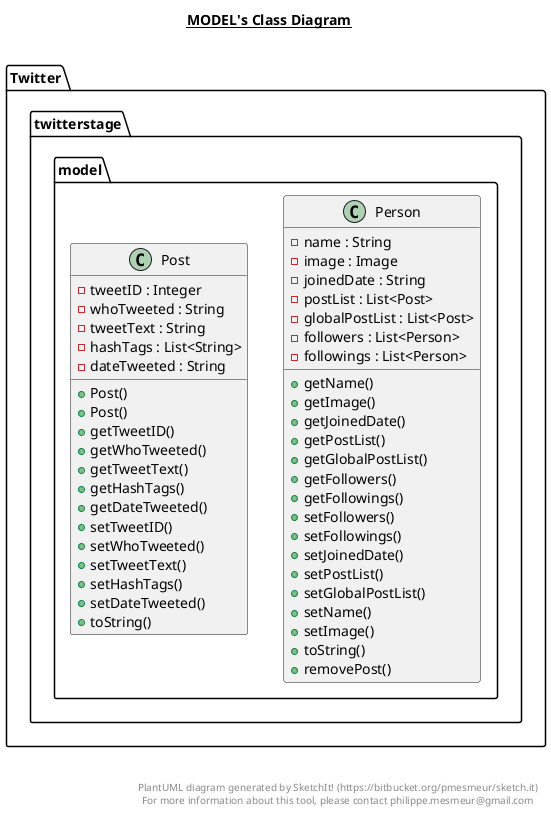 @startuml

title __MODEL's Class Diagram__\n

  package Twitter {
    package Twitter.twitterstage {
      package Twitter.twitterstage.model {
        class Person {
            - name : String
            - image : Image
            - joinedDate : String
            - postList : List<Post>
            - globalPostList : List<Post>
            - followers : List<Person>
            - followings : List<Person>
            + getName()
            + getImage()
            + getJoinedDate()
            + getPostList()
            + getGlobalPostList()
            + getFollowers()
            + getFollowings()
            + setFollowers()
            + setFollowings()
            + setJoinedDate()
            + setPostList()
            + setGlobalPostList()
            + setName()
            + setImage()
            + toString()
            + removePost()
        }
      }
    }
  }
  

  package Twitter {
    package Twitter.twitterstage {
      package Twitter.twitterstage.model {
        class Post {
            - tweetID : Integer
            - whoTweeted : String
            - tweetText : String
            - hashTags : List<String>
            - dateTweeted : String
            + Post()
            + Post()
            + getTweetID()
            + getWhoTweeted()
            + getTweetText()
            + getHashTags()
            + getDateTweeted()
            + setTweetID()
            + setWhoTweeted()
            + setTweetText()
            + setHashTags()
            + setDateTweeted()
            + toString()
        }
      }
    }
  }
  



right footer


PlantUML diagram generated by SketchIt! (https://bitbucket.org/pmesmeur/sketch.it)
For more information about this tool, please contact philippe.mesmeur@gmail.com
endfooter

@enduml

